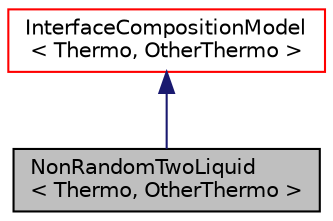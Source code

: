 digraph "NonRandomTwoLiquid&lt; Thermo, OtherThermo &gt;"
{
  bgcolor="transparent";
  edge [fontname="Helvetica",fontsize="10",labelfontname="Helvetica",labelfontsize="10"];
  node [fontname="Helvetica",fontsize="10",shape=record];
  Node3 [label="NonRandomTwoLiquid\l\< Thermo, OtherThermo \>",height=0.2,width=0.4,color="black", fillcolor="grey75", style="filled", fontcolor="black"];
  Node4 -> Node3 [dir="back",color="midnightblue",fontsize="10",style="solid",fontname="Helvetica"];
  Node4 [label="InterfaceCompositionModel\l\< Thermo, OtherThermo \>",height=0.2,width=0.4,color="red",URL="$a33185.html",tooltip="Base class for interface composition models, templated on the two thermodynamic models either side of..."];
}
